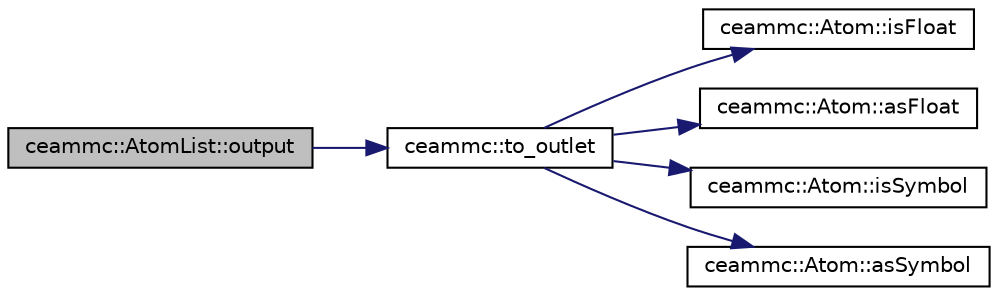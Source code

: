 digraph "ceammc::AtomList::output"
{
  edge [fontname="Helvetica",fontsize="10",labelfontname="Helvetica",labelfontsize="10"];
  node [fontname="Helvetica",fontsize="10",shape=record];
  rankdir="LR";
  Node1 [label="ceammc::AtomList::output",height=0.2,width=0.4,color="black", fillcolor="grey75", style="filled" fontcolor="black"];
  Node1 -> Node2 [color="midnightblue",fontsize="10",style="solid",fontname="Helvetica"];
  Node2 [label="ceammc::to_outlet",height=0.2,width=0.4,color="black", fillcolor="white", style="filled",URL="$namespaceceammc.html#a6295c782bd42c995e7f09274529cbf14"];
  Node2 -> Node3 [color="midnightblue",fontsize="10",style="solid",fontname="Helvetica"];
  Node3 [label="ceammc::Atom::isFloat",height=0.2,width=0.4,color="black", fillcolor="white", style="filled",URL="$classceammc_1_1_atom.html#a0f1cf78bc426ca9563ef73112e1f01ba"];
  Node2 -> Node4 [color="midnightblue",fontsize="10",style="solid",fontname="Helvetica"];
  Node4 [label="ceammc::Atom::asFloat",height=0.2,width=0.4,color="black", fillcolor="white", style="filled",URL="$classceammc_1_1_atom.html#a0203877e550722b0a50f0851b9a333ef"];
  Node2 -> Node5 [color="midnightblue",fontsize="10",style="solid",fontname="Helvetica"];
  Node5 [label="ceammc::Atom::isSymbol",height=0.2,width=0.4,color="black", fillcolor="white", style="filled",URL="$classceammc_1_1_atom.html#a2c4bb5cf0db422ac820ffb70f20c4d42"];
  Node2 -> Node6 [color="midnightblue",fontsize="10",style="solid",fontname="Helvetica"];
  Node6 [label="ceammc::Atom::asSymbol",height=0.2,width=0.4,color="black", fillcolor="white", style="filled",URL="$classceammc_1_1_atom.html#af91ae5830ce415555288a4155676362e"];
}
